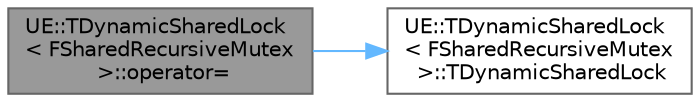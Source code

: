 digraph "UE::TDynamicSharedLock&lt; FSharedRecursiveMutex &gt;::operator="
{
 // INTERACTIVE_SVG=YES
 // LATEX_PDF_SIZE
  bgcolor="transparent";
  edge [fontname=Helvetica,fontsize=10,labelfontname=Helvetica,labelfontsize=10];
  node [fontname=Helvetica,fontsize=10,shape=box,height=0.2,width=0.4];
  rankdir="LR";
  Node1 [id="Node000001",label="UE::TDynamicSharedLock\l\< FSharedRecursiveMutex\l \>::operator=",height=0.2,width=0.4,color="gray40", fillcolor="grey60", style="filled", fontcolor="black",tooltip=" "];
  Node1 -> Node2 [id="edge1_Node000001_Node000002",color="steelblue1",style="solid",tooltip=" "];
  Node2 [id="Node000002",label="UE::TDynamicSharedLock\l\< FSharedRecursiveMutex\l \>::TDynamicSharedLock",height=0.2,width=0.4,color="grey40", fillcolor="white", style="filled",URL="$d3/d00/classUE_1_1TDynamicSharedLock_3_01FSharedRecursiveMutex_01_4.html#a83b4949e751e1be28f4047273d6be655",tooltip=" "];
}
